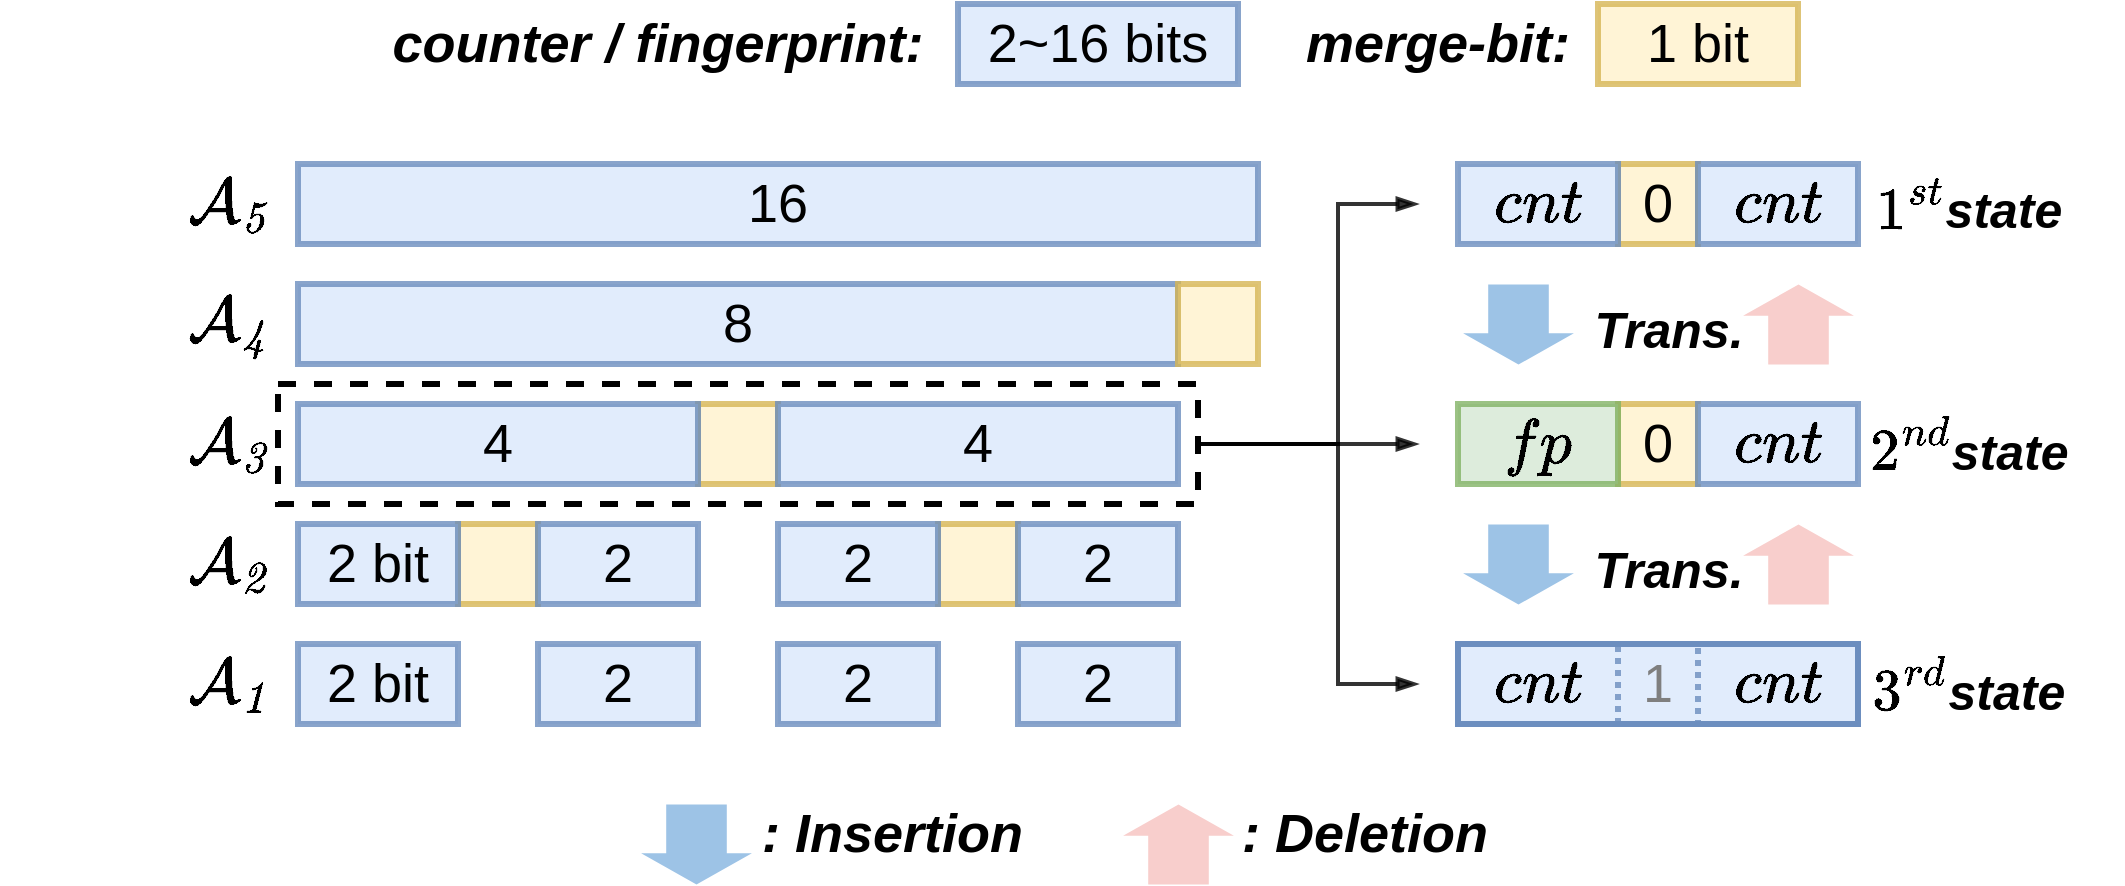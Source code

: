 <mxfile version="21.1.4" type="github" pages="3">
  <diagram name="第 1 页" id="zboWKc4ISoyXJ-1OVmhn">
    <mxGraphModel dx="1562" dy="861" grid="1" gridSize="10" guides="1" tooltips="1" connect="1" arrows="1" fold="1" page="0" pageScale="1" pageWidth="827" pageHeight="1169" math="1" shadow="0">
      <root>
        <mxCell id="0" />
        <mxCell id="1" parent="0" />
        <mxCell id="juUMNk2SkvzCKRJihSQF-41" value="&lt;font style=&quot;font-size: 27px;&quot;&gt;0&lt;br style=&quot;font-size: 27px;&quot;&gt;&lt;/font&gt;" style="rounded=0;whiteSpace=wrap;html=1;fontFamily=Helvetica;strokeWidth=3;fillColor=#fff2cc;strokeColor=#d6b656;fontSize=27;opacity=80;" parent="1" vertex="1">
          <mxGeometry x="740" y="600" width="40" height="40" as="geometry" />
        </mxCell>
        <mxCell id="juUMNk2SkvzCKRJihSQF-38" value="&lt;font style=&quot;font-size: 27px;&quot;&gt;0&lt;br style=&quot;font-size: 27px;&quot;&gt;&lt;/font&gt;" style="rounded=0;whiteSpace=wrap;html=1;fontFamily=Helvetica;strokeWidth=3;fillColor=#fff2cc;strokeColor=#d6b656;fontSize=27;opacity=80;" parent="1" vertex="1">
          <mxGeometry x="740" y="480" width="40" height="40" as="geometry" />
        </mxCell>
        <mxCell id="juUMNk2SkvzCKRJihSQF-16" value="&lt;font style=&quot;font-size: 27px;&quot;&gt;&lt;br style=&quot;font-size: 27px;&quot;&gt;&lt;/font&gt;" style="rounded=0;whiteSpace=wrap;html=1;fontFamily=Helvetica;strokeWidth=3;fillColor=#fff2cc;strokeColor=#d6b656;fontSize=27;opacity=80;" parent="1" vertex="1">
          <mxGeometry x="160" y="660" width="40" height="40" as="geometry" />
        </mxCell>
        <mxCell id="juUMNk2SkvzCKRJihSQF-17" value="&lt;font style=&quot;font-size: 27px;&quot;&gt;&lt;br style=&quot;font-size: 27px;&quot;&gt;&lt;/font&gt;" style="rounded=0;whiteSpace=wrap;html=1;fontFamily=Helvetica;strokeWidth=3;fillColor=#fff2cc;strokeColor=#d6b656;fontSize=27;opacity=80;" parent="1" vertex="1">
          <mxGeometry x="400" y="660" width="40" height="40" as="geometry" />
        </mxCell>
        <mxCell id="juUMNk2SkvzCKRJihSQF-18" value="&lt;font style=&quot;font-size: 27px;&quot;&gt;&lt;br style=&quot;font-size: 27px;&quot;&gt;&lt;/font&gt;" style="rounded=0;whiteSpace=wrap;html=1;fontFamily=Helvetica;strokeWidth=3;fillColor=#fff2cc;strokeColor=#d6b656;fontSize=27;opacity=80;" parent="1" vertex="1">
          <mxGeometry x="280" y="600" width="40" height="40" as="geometry" />
        </mxCell>
        <mxCell id="juUMNk2SkvzCKRJihSQF-21" value="" style="rounded=0;whiteSpace=wrap;html=1;fillColor=none;dashed=1;strokeWidth=3;perimeterSpacing=0;" parent="1" vertex="1">
          <mxGeometry x="70" y="590" width="460" height="60" as="geometry" />
        </mxCell>
        <mxCell id="juUMNk2SkvzCKRJihSQF-1" value="&lt;font style=&quot;font-size: 27px;&quot;&gt;&lt;font style=&quot;font-size: 27px;&quot;&gt;2 bit&lt;/font&gt;&lt;br style=&quot;font-size: 27px;&quot;&gt;&lt;/font&gt;" style="rounded=0;whiteSpace=wrap;html=1;fontFamily=Helvetica;strokeWidth=3;fillColor=#dae8fc;strokeColor=#6c8ebf;fontSize=27;opacity=80;" parent="1" vertex="1">
          <mxGeometry x="80" y="720" width="80" height="40" as="geometry" />
        </mxCell>
        <mxCell id="juUMNk2SkvzCKRJihSQF-2" value="&lt;font style=&quot;font-size: 27px;&quot;&gt;&lt;font style=&quot;font-size: 27px;&quot;&gt;2&lt;/font&gt;&lt;br style=&quot;font-size: 27px;&quot;&gt;&lt;/font&gt;" style="rounded=0;whiteSpace=wrap;html=1;fontFamily=Helvetica;strokeWidth=3;fillColor=#dae8fc;strokeColor=#6c8ebf;fontSize=27;opacity=80;" parent="1" vertex="1">
          <mxGeometry x="200" y="720" width="80" height="40" as="geometry" />
        </mxCell>
        <mxCell id="juUMNk2SkvzCKRJihSQF-3" value="&lt;font style=&quot;font-size: 27px;&quot;&gt;&lt;font style=&quot;font-size: 27px;&quot;&gt;2&lt;/font&gt;&lt;br style=&quot;font-size: 27px;&quot;&gt;&lt;/font&gt;" style="rounded=0;whiteSpace=wrap;html=1;fontFamily=Helvetica;strokeWidth=3;fillColor=#dae8fc;strokeColor=#6c8ebf;fontSize=27;opacity=80;" parent="1" vertex="1">
          <mxGeometry x="320" y="720" width="80" height="40" as="geometry" />
        </mxCell>
        <mxCell id="juUMNk2SkvzCKRJihSQF-4" value="&lt;font style=&quot;font-size: 27px;&quot;&gt;&lt;font style=&quot;font-size: 27px;&quot;&gt;2&lt;/font&gt;&lt;br style=&quot;font-size: 27px;&quot;&gt;&lt;/font&gt;" style="rounded=0;whiteSpace=wrap;html=1;fontFamily=Helvetica;strokeWidth=3;fillColor=#dae8fc;strokeColor=#6c8ebf;fontSize=27;opacity=80;" parent="1" vertex="1">
          <mxGeometry x="440" y="720" width="80" height="40" as="geometry" />
        </mxCell>
        <mxCell id="juUMNk2SkvzCKRJihSQF-5" value="&lt;font style=&quot;font-size: 27px;&quot;&gt;&lt;font style=&quot;font-size: 27px;&quot;&gt;2 bit&lt;/font&gt;&lt;br style=&quot;font-size: 27px;&quot;&gt;&lt;/font&gt;" style="rounded=0;whiteSpace=wrap;html=1;fontFamily=Helvetica;strokeWidth=3;fillColor=#dae8fc;strokeColor=#6c8ebf;fontSize=27;opacity=80;" parent="1" vertex="1">
          <mxGeometry x="80" y="660" width="80" height="40" as="geometry" />
        </mxCell>
        <mxCell id="juUMNk2SkvzCKRJihSQF-6" value="&lt;font style=&quot;font-size: 27px;&quot;&gt;&lt;font style=&quot;font-size: 27px;&quot;&gt;2&lt;/font&gt;&lt;br style=&quot;font-size: 27px;&quot;&gt;&lt;/font&gt;" style="rounded=0;whiteSpace=wrap;html=1;fontFamily=Helvetica;strokeWidth=3;fillColor=#dae8fc;strokeColor=#6c8ebf;fontSize=27;opacity=80;" parent="1" vertex="1">
          <mxGeometry x="200" y="660" width="80" height="40" as="geometry" />
        </mxCell>
        <mxCell id="juUMNk2SkvzCKRJihSQF-7" value="&lt;font style=&quot;font-size: 27px;&quot;&gt;&lt;font style=&quot;font-size: 27px;&quot;&gt;2&lt;/font&gt;&lt;br style=&quot;font-size: 27px;&quot;&gt;&lt;/font&gt;" style="rounded=0;whiteSpace=wrap;html=1;fontFamily=Helvetica;strokeWidth=3;fillColor=#dae8fc;strokeColor=#6c8ebf;fontSize=27;opacity=80;" parent="1" vertex="1">
          <mxGeometry x="320" y="660" width="80" height="40" as="geometry" />
        </mxCell>
        <mxCell id="juUMNk2SkvzCKRJihSQF-8" value="&lt;font style=&quot;font-size: 27px;&quot;&gt;&lt;font style=&quot;font-size: 27px;&quot;&gt;2&lt;/font&gt;&lt;br style=&quot;font-size: 27px;&quot;&gt;&lt;/font&gt;" style="rounded=0;whiteSpace=wrap;html=1;fontFamily=Helvetica;strokeWidth=3;fillColor=#dae8fc;strokeColor=#6c8ebf;fontSize=27;opacity=80;" parent="1" vertex="1">
          <mxGeometry x="440" y="660" width="80" height="40" as="geometry" />
        </mxCell>
        <mxCell id="juUMNk2SkvzCKRJihSQF-13" value="&lt;font style=&quot;font-size: 27px;&quot;&gt;&lt;font style=&quot;font-size: 27px;&quot;&gt;4&lt;/font&gt;&lt;br style=&quot;font-size: 27px;&quot;&gt;&lt;/font&gt;" style="rounded=0;whiteSpace=wrap;html=1;fontFamily=Helvetica;strokeWidth=3;fillColor=#dae8fc;strokeColor=#6c8ebf;fontSize=27;opacity=80;fillStyle=solid;" parent="1" vertex="1">
          <mxGeometry x="80" y="600" width="200" height="40" as="geometry" />
        </mxCell>
        <mxCell id="juUMNk2SkvzCKRJihSQF-14" value="&lt;font style=&quot;font-size: 27px;&quot;&gt;&lt;font style=&quot;font-size: 27px;&quot;&gt;4&lt;/font&gt;&lt;br style=&quot;font-size: 27px;&quot;&gt;&lt;/font&gt;" style="rounded=0;whiteSpace=wrap;html=1;fontFamily=Helvetica;strokeWidth=3;fillColor=#dae8fc;strokeColor=#6c8ebf;fontSize=27;opacity=80;fillStyle=solid;" parent="1" vertex="1">
          <mxGeometry x="320" y="600" width="200" height="40" as="geometry" />
        </mxCell>
        <mxCell id="juUMNk2SkvzCKRJihSQF-15" value="&lt;font style=&quot;font-size: 27px;&quot;&gt;&lt;font style=&quot;font-size: 27px;&quot;&gt;8&lt;/font&gt;&lt;br style=&quot;font-size: 27px;&quot;&gt;&lt;/font&gt;" style="rounded=0;whiteSpace=wrap;html=1;fontFamily=Helvetica;strokeWidth=3;fillColor=#dae8fc;strokeColor=#6c8ebf;fontSize=27;opacity=80;fillStyle=solid;" parent="1" vertex="1">
          <mxGeometry x="80" y="540" width="440" height="40" as="geometry" />
        </mxCell>
        <mxCell id="juUMNk2SkvzCKRJihSQF-19" value="&lt;font style=&quot;font-size: 27px;&quot;&gt;&lt;br style=&quot;font-size: 27px;&quot;&gt;&lt;/font&gt;" style="rounded=0;whiteSpace=wrap;html=1;fontFamily=Helvetica;strokeWidth=3;fillColor=#fff2cc;strokeColor=#d6b656;fontSize=27;opacity=80;" parent="1" vertex="1">
          <mxGeometry x="520" y="540" width="40" height="40" as="geometry" />
        </mxCell>
        <mxCell id="juUMNk2SkvzCKRJihSQF-23" value="&lt;font style=&quot;font-size: 27px;&quot;&gt;&lt;font style=&quot;font-size: 27px;&quot;&gt;16&lt;/font&gt;&lt;br style=&quot;font-size: 27px;&quot;&gt;&lt;/font&gt;" style="rounded=0;whiteSpace=wrap;html=1;fontFamily=Helvetica;strokeWidth=3;fillColor=#dae8fc;strokeColor=#6c8ebf;fontSize=27;opacity=80;fillStyle=solid;" parent="1" vertex="1">
          <mxGeometry x="80" y="480" width="480" height="40" as="geometry" />
        </mxCell>
        <mxCell id="juUMNk2SkvzCKRJihSQF-27" style="orthogonalLoop=1;jettySize=auto;html=1;startArrow=none;startFill=0;endArrow=blockThin;endFill=1;strokeWidth=2;fontStyle=1;jumpStyle=gap;jumpSize=10;rounded=0;fontFamily=Helvetica;fontSize=30;gradientDirection=south;opacity=80;exitX=1;exitY=0.5;exitDx=0;exitDy=0;" parent="1" source="juUMNk2SkvzCKRJihSQF-21" edge="1">
          <mxGeometry relative="1" as="geometry">
            <mxPoint x="570" y="620" as="sourcePoint" />
            <mxPoint x="640" y="500" as="targetPoint" />
            <Array as="points">
              <mxPoint x="600" y="620" />
              <mxPoint x="600" y="500" />
            </Array>
          </mxGeometry>
        </mxCell>
        <mxCell id="juUMNk2SkvzCKRJihSQF-28" style="orthogonalLoop=1;jettySize=auto;html=1;startArrow=none;startFill=0;endArrow=blockThin;endFill=1;strokeWidth=2;fontStyle=1;jumpStyle=gap;jumpSize=10;fontFamily=Helvetica;fontSize=30;gradientDirection=south;opacity=80;exitX=1;exitY=0.5;exitDx=0;exitDy=0;rounded=0;" parent="1" source="juUMNk2SkvzCKRJihSQF-21" edge="1">
          <mxGeometry relative="1" as="geometry">
            <mxPoint x="570" y="620" as="sourcePoint" />
            <mxPoint x="640" y="740" as="targetPoint" />
            <Array as="points">
              <mxPoint x="600" y="620" />
              <mxPoint x="600" y="740" />
            </Array>
          </mxGeometry>
        </mxCell>
        <mxCell id="juUMNk2SkvzCKRJihSQF-29" style="orthogonalLoop=1;jettySize=auto;html=1;startArrow=none;startFill=0;endArrow=blockThin;endFill=1;strokeWidth=2;fontStyle=1;jumpStyle=gap;jumpSize=10;rounded=0;fontFamily=Helvetica;fontSize=30;gradientDirection=south;opacity=80;exitX=1;exitY=0.5;exitDx=0;exitDy=0;" parent="1" source="juUMNk2SkvzCKRJihSQF-21" edge="1">
          <mxGeometry relative="1" as="geometry">
            <mxPoint x="570" y="620" as="sourcePoint" />
            <mxPoint x="640" y="620" as="targetPoint" />
            <Array as="points" />
          </mxGeometry>
        </mxCell>
        <mxCell id="juUMNk2SkvzCKRJihSQF-32" value="&lt;font style=&quot;font-size: 27px;&quot;&gt;`cnt`&lt;br style=&quot;font-size: 27px;&quot;&gt;&lt;/font&gt;" style="rounded=0;whiteSpace=wrap;html=1;fontFamily=Helvetica;strokeWidth=3;fillColor=#dae8fc;strokeColor=#6c8ebf;fontSize=27;opacity=80;" parent="1" vertex="1">
          <mxGeometry x="660" y="480" width="80" height="40" as="geometry" />
        </mxCell>
        <mxCell id="juUMNk2SkvzCKRJihSQF-33" value="&lt;font style=&quot;font-size: 27px;&quot;&gt;`cnt`&lt;br style=&quot;font-size: 27px;&quot;&gt;&lt;/font&gt;" style="rounded=0;whiteSpace=wrap;html=1;fontFamily=Helvetica;strokeWidth=3;fillColor=#dae8fc;strokeColor=#6c8ebf;fontSize=27;opacity=80;" parent="1" vertex="1">
          <mxGeometry x="780" y="480" width="80" height="40" as="geometry" />
        </mxCell>
        <mxCell id="juUMNk2SkvzCKRJihSQF-34" value="&lt;font style=&quot;font-size: 27px;&quot;&gt;&lt;font style=&quot;font-size: 27px;&quot;&gt;1 bit&lt;/font&gt;&lt;br style=&quot;font-size: 27px;&quot;&gt;&lt;/font&gt;" style="rounded=0;whiteSpace=wrap;html=1;fontFamily=Helvetica;strokeWidth=3;fillColor=#fff2cc;strokeColor=#d6b656;fontSize=27;opacity=80;" parent="1" vertex="1">
          <mxGeometry x="730" y="400" width="100" height="40" as="geometry" />
        </mxCell>
        <mxCell id="juUMNk2SkvzCKRJihSQF-35" value="&lt;font style=&quot;font-size: 27px;&quot;&gt;2~16 bits&lt;br style=&quot;font-size: 27px;&quot;&gt;&lt;/font&gt;" style="rounded=0;whiteSpace=wrap;html=1;fontFamily=Helvetica;strokeWidth=3;fillColor=#dae8fc;strokeColor=#6c8ebf;fontSize=27;opacity=80;" parent="1" vertex="1">
          <mxGeometry x="410" y="400" width="140" height="40" as="geometry" />
        </mxCell>
        <mxCell id="juUMNk2SkvzCKRJihSQF-36" value="&lt;font style=&quot;font-size: 27px;&quot;&gt;&lt;b style=&quot;font-size: 27px;&quot;&gt;&lt;i style=&quot;font-size: 27px;&quot;&gt;counter / fingerprint:&lt;/i&gt;&lt;/b&gt;&lt;/font&gt;" style="text;html=1;strokeColor=none;fillColor=none;align=center;verticalAlign=middle;whiteSpace=wrap;rounded=0;fontSize=27;fontFamily=Arial;fontColor=#000000;" parent="1" vertex="1">
          <mxGeometry x="110" y="405" width="300" height="30" as="geometry" />
        </mxCell>
        <mxCell id="juUMNk2SkvzCKRJihSQF-37" value="&lt;font style=&quot;font-size: 27px;&quot;&gt;&lt;b style=&quot;font-size: 27px;&quot;&gt;&lt;i style=&quot;font-size: 27px;&quot;&gt;merge-bit:&lt;/i&gt;&lt;/b&gt;&lt;/font&gt;" style="text;html=1;strokeColor=none;fillColor=none;align=center;verticalAlign=middle;whiteSpace=wrap;rounded=0;fontSize=27;fontFamily=Arial;fontColor=#000000;" parent="1" vertex="1">
          <mxGeometry x="580" y="405" width="140" height="30" as="geometry" />
        </mxCell>
        <mxCell id="juUMNk2SkvzCKRJihSQF-39" value="&lt;font style=&quot;font-size: 27px;&quot;&gt;`fp`&lt;br style=&quot;font-size: 27px;&quot;&gt;&lt;/font&gt;" style="rounded=0;whiteSpace=wrap;html=1;fontFamily=Helvetica;strokeWidth=3;fillColor=#d5e8d4;strokeColor=#82b366;fontSize=27;opacity=80;fillStyle=solid;" parent="1" vertex="1">
          <mxGeometry x="660" y="600" width="80" height="40" as="geometry" />
        </mxCell>
        <mxCell id="juUMNk2SkvzCKRJihSQF-40" value="&lt;font style=&quot;font-size: 27px;&quot;&gt;`cnt`&lt;br style=&quot;font-size: 27px;&quot;&gt;&lt;/font&gt;" style="rounded=0;whiteSpace=wrap;html=1;fontFamily=Helvetica;strokeWidth=3;fillColor=#dae8fc;strokeColor=#6c8ebf;fontSize=27;opacity=80;" parent="1" vertex="1">
          <mxGeometry x="780" y="600" width="80" height="40" as="geometry" />
        </mxCell>
        <mxCell id="juUMNk2SkvzCKRJihSQF-45" value="&lt;font style=&quot;font-size: 27px;&quot;&gt;`cnt`&lt;br style=&quot;font-size: 27px;&quot;&gt;&lt;/font&gt;" style="rounded=0;whiteSpace=wrap;html=1;fontFamily=Helvetica;strokeWidth=3;fillColor=#dae8fc;strokeColor=none;fontSize=27;opacity=80;" parent="1" vertex="1">
          <mxGeometry x="660" y="720" width="80" height="40" as="geometry" />
        </mxCell>
        <mxCell id="juUMNk2SkvzCKRJihSQF-46" value="&lt;font style=&quot;font-size: 27px;&quot;&gt;`cnt`&lt;br style=&quot;font-size: 27px;&quot;&gt;&lt;/font&gt;" style="rounded=0;whiteSpace=wrap;html=1;fontFamily=Helvetica;strokeWidth=3;fillColor=#dae8fc;strokeColor=none;fontSize=27;opacity=80;" parent="1" vertex="1">
          <mxGeometry x="780" y="720" width="80" height="40" as="geometry" />
        </mxCell>
        <mxCell id="juUMNk2SkvzCKRJihSQF-48" style="rounded=1;orthogonalLoop=1;jettySize=auto;html=1;fontFamily=Helvetica;endArrow=block;endFill=1;strokeWidth=0;strokeColor=none;fillColor=#9dc3e6;shape=flexArrow;startSize=4;endSize=5.211;width=30.286;endWidth=25.113;" parent="1" edge="1">
          <mxGeometry relative="1" as="geometry">
            <mxPoint x="690" y="580" as="targetPoint" />
            <mxPoint x="690" y="540" as="sourcePoint" />
          </mxGeometry>
        </mxCell>
        <mxCell id="juUMNk2SkvzCKRJihSQF-49" style="rounded=1;orthogonalLoop=1;jettySize=auto;html=1;fontFamily=Helvetica;endArrow=block;endFill=1;strokeWidth=0;strokeColor=none;fillColor=#9dc3e6;shape=flexArrow;startSize=4;endSize=5.211;width=30.286;endWidth=25.113;" parent="1" edge="1">
          <mxGeometry relative="1" as="geometry">
            <mxPoint x="690" y="700" as="targetPoint" />
            <mxPoint x="690" y="660" as="sourcePoint" />
          </mxGeometry>
        </mxCell>
        <mxCell id="juUMNk2SkvzCKRJihSQF-47" value="&lt;font style=&quot;font-size: 27px;&quot;&gt;&lt;font color=&quot;#7f7f7f&quot;&gt;1&lt;/font&gt;&lt;br style=&quot;font-size: 27px;&quot;&gt;&lt;/font&gt;" style="rounded=0;whiteSpace=wrap;html=1;fontFamily=Helvetica;strokeWidth=3;fillColor=#dae8fc;strokeColor=#6c8ebf;fontSize=27;opacity=80;dashed=1;dashPattern=1 1;" parent="1" vertex="1">
          <mxGeometry x="740" y="720" width="40" height="40" as="geometry" />
        </mxCell>
        <mxCell id="zNjIHpjPBhUJy2Bliqek-1" value="" style="rounded=0;whiteSpace=wrap;html=1;fillColor=none;strokeWidth=3;perimeterSpacing=0;strokeColor=#6c8ebf;" parent="1" vertex="1">
          <mxGeometry x="660" y="720" width="200" height="40" as="geometry" />
        </mxCell>
        <mxCell id="_Tzv9Ngn2rqtHMUaauLw-1" value="&lt;font face=&quot;Arial&quot; size=&quot;1&quot; style=&quot;&quot;&gt;&lt;b style=&quot;font-size: 25px;&quot;&gt;&lt;i&gt;Trans.&lt;/i&gt;&lt;/b&gt;&lt;/font&gt;" style="edgeLabel;html=1;align=center;verticalAlign=middle;resizable=0;points=[];fontFamily=Helvetica;labelBackgroundColor=none;" parent="1" vertex="1" connectable="0">
          <mxGeometry x="770" y="545.003" as="geometry">
            <mxPoint x="-5" y="17" as="offset" />
          </mxGeometry>
        </mxCell>
        <mxCell id="_Tzv9Ngn2rqtHMUaauLw-2" value="&lt;font face=&quot;Arial&quot; size=&quot;1&quot; style=&quot;&quot;&gt;&lt;b style=&quot;font-size: 25px;&quot;&gt;`1^{st}`&lt;i&gt;state&lt;/i&gt;&lt;/b&gt;&lt;/font&gt;" style="edgeLabel;html=1;align=center;verticalAlign=middle;resizable=0;points=[];fontFamily=Helvetica;labelBackgroundColor=none;" parent="1" vertex="1" connectable="0">
          <mxGeometry x="920" y="485.003" as="geometry">
            <mxPoint x="-5" y="17" as="offset" />
          </mxGeometry>
        </mxCell>
        <mxCell id="_TL6o_gmnCpdWQNIShzH-1" value="&lt;font style=&quot;font-size: 27px;&quot;&gt;&lt;span style=&quot;font-size: 27px;&quot;&gt;&lt;span style=&quot;font-size: 27px;&quot;&gt;$$\mathcal{A_1}$$&lt;/span&gt;&lt;/span&gt;&lt;/font&gt;" style="text;html=1;strokeColor=none;fillColor=none;align=center;verticalAlign=middle;whiteSpace=wrap;rounded=0;fontSize=27;fontFamily=Arial;fontColor=#000000;" vertex="1" parent="1">
          <mxGeometry x="30" y="725" width="30" height="30" as="geometry" />
        </mxCell>
        <mxCell id="_TL6o_gmnCpdWQNIShzH-2" value="&lt;font style=&quot;font-size: 27px;&quot;&gt;&lt;span style=&quot;font-size: 27px;&quot;&gt;&lt;span style=&quot;font-size: 27px;&quot;&gt;$$\mathcal{A_2}$$&lt;/span&gt;&lt;/span&gt;&lt;/font&gt;" style="text;html=1;strokeColor=none;fillColor=none;align=center;verticalAlign=middle;whiteSpace=wrap;rounded=0;fontSize=27;fontFamily=Arial;fontColor=#000000;" vertex="1" parent="1">
          <mxGeometry x="30" y="665" width="30" height="30" as="geometry" />
        </mxCell>
        <mxCell id="_TL6o_gmnCpdWQNIShzH-3" value="&lt;font style=&quot;font-size: 27px;&quot;&gt;&lt;span style=&quot;font-size: 27px;&quot;&gt;&lt;span style=&quot;font-size: 27px;&quot;&gt;$$\mathcal{A_3}$$&lt;/span&gt;&lt;/span&gt;&lt;/font&gt;" style="text;html=1;strokeColor=none;fillColor=none;align=center;verticalAlign=middle;whiteSpace=wrap;rounded=0;fontSize=27;fontFamily=Arial;fontColor=#000000;" vertex="1" parent="1">
          <mxGeometry x="30" y="605" width="30" height="30" as="geometry" />
        </mxCell>
        <mxCell id="_TL6o_gmnCpdWQNIShzH-4" value="&lt;font style=&quot;font-size: 27px;&quot;&gt;&lt;span style=&quot;font-size: 27px;&quot;&gt;&lt;span style=&quot;font-size: 27px;&quot;&gt;$$\mathcal{A_4}$$&lt;/span&gt;&lt;/span&gt;&lt;/font&gt;" style="text;html=1;strokeColor=none;fillColor=none;align=center;verticalAlign=middle;whiteSpace=wrap;rounded=0;fontSize=27;fontFamily=Arial;fontColor=#000000;" vertex="1" parent="1">
          <mxGeometry x="30" y="545" width="30" height="30" as="geometry" />
        </mxCell>
        <mxCell id="_TL6o_gmnCpdWQNIShzH-5" value="&lt;font style=&quot;font-size: 27px;&quot;&gt;&lt;span style=&quot;font-size: 27px;&quot;&gt;&lt;span style=&quot;font-size: 27px;&quot;&gt;$$\mathcal{A_5}$$&lt;/span&gt;&lt;/span&gt;&lt;/font&gt;" style="text;html=1;strokeColor=none;fillColor=none;align=center;verticalAlign=middle;whiteSpace=wrap;rounded=0;fontSize=27;fontFamily=Arial;fontColor=#000000;" vertex="1" parent="1">
          <mxGeometry x="30" y="485" width="30" height="30" as="geometry" />
        </mxCell>
        <mxCell id="_TL6o_gmnCpdWQNIShzH-6" style="rounded=1;orthogonalLoop=1;jettySize=auto;html=1;fontFamily=Helvetica;endArrow=block;endFill=1;strokeWidth=0;strokeColor=none;fillColor=#f8cecc;shape=flexArrow;startSize=4;endSize=5.211;width=30.286;endWidth=25.113;" edge="1" parent="1">
          <mxGeometry relative="1" as="geometry">
            <mxPoint x="830" y="540" as="targetPoint" />
            <mxPoint x="830" y="580" as="sourcePoint" />
          </mxGeometry>
        </mxCell>
        <mxCell id="_TL6o_gmnCpdWQNIShzH-7" style="rounded=1;orthogonalLoop=1;jettySize=auto;html=1;fontFamily=Helvetica;endArrow=block;endFill=1;strokeWidth=0;strokeColor=none;fillColor=#f8cecc;shape=flexArrow;startSize=4;endSize=5.211;width=30.286;endWidth=25.113;" edge="1" parent="1">
          <mxGeometry relative="1" as="geometry">
            <mxPoint x="830" y="660" as="targetPoint" />
            <mxPoint x="830" y="700" as="sourcePoint" />
          </mxGeometry>
        </mxCell>
        <mxCell id="_TL6o_gmnCpdWQNIShzH-8" value="&lt;font face=&quot;Arial&quot; size=&quot;1&quot; style=&quot;&quot;&gt;&lt;b style=&quot;font-size: 25px;&quot;&gt;&lt;i&gt;Trans.&lt;/i&gt;&lt;/b&gt;&lt;/font&gt;" style="edgeLabel;html=1;align=center;verticalAlign=middle;resizable=0;points=[];fontFamily=Helvetica;labelBackgroundColor=none;" vertex="1" connectable="0" parent="1">
          <mxGeometry x="770" y="665.003" as="geometry">
            <mxPoint x="-5" y="17" as="offset" />
          </mxGeometry>
        </mxCell>
        <mxCell id="_TL6o_gmnCpdWQNIShzH-9" value="&lt;font face=&quot;Arial&quot; size=&quot;1&quot; style=&quot;&quot;&gt;&lt;b style=&quot;font-size: 25px;&quot;&gt;`2^{nd}`&lt;i&gt;state&lt;/i&gt;&lt;/b&gt;&lt;/font&gt;" style="edgeLabel;html=1;align=center;verticalAlign=middle;resizable=0;points=[];fontFamily=Helvetica;labelBackgroundColor=none;" vertex="1" connectable="0" parent="1">
          <mxGeometry x="920" y="605.003" as="geometry">
            <mxPoint x="-5" y="17" as="offset" />
          </mxGeometry>
        </mxCell>
        <mxCell id="_TL6o_gmnCpdWQNIShzH-10" value="&lt;font face=&quot;Arial&quot; size=&quot;1&quot; style=&quot;&quot;&gt;&lt;b style=&quot;font-size: 25px;&quot;&gt;`3^{rd}`&lt;i&gt;state&lt;/i&gt;&lt;/b&gt;&lt;/font&gt;" style="edgeLabel;html=1;align=center;verticalAlign=middle;resizable=0;points=[];fontFamily=Helvetica;labelBackgroundColor=none;" vertex="1" connectable="0" parent="1">
          <mxGeometry x="920" y="725.003" as="geometry">
            <mxPoint x="-5" y="17" as="offset" />
          </mxGeometry>
        </mxCell>
        <mxCell id="_TL6o_gmnCpdWQNIShzH-11" style="rounded=1;orthogonalLoop=1;jettySize=auto;html=1;fontFamily=Helvetica;endArrow=block;endFill=1;strokeWidth=0;strokeColor=none;fillColor=#9dc3e6;shape=flexArrow;startSize=4;endSize=5.211;width=30.286;endWidth=25.113;" edge="1" parent="1">
          <mxGeometry relative="1" as="geometry">
            <mxPoint x="279" y="840" as="targetPoint" />
            <mxPoint x="279" y="800" as="sourcePoint" />
          </mxGeometry>
        </mxCell>
        <mxCell id="_TL6o_gmnCpdWQNIShzH-12" value="&lt;font style=&quot;font-size: 27px;&quot;&gt;&lt;b style=&quot;font-size: 27px;&quot;&gt;&lt;i style=&quot;font-size: 27px;&quot;&gt;: Insertion&lt;/i&gt;&lt;/b&gt;&lt;/font&gt;" style="text;html=1;strokeColor=none;fillColor=none;align=left;verticalAlign=middle;whiteSpace=wrap;rounded=0;fontSize=27;fontFamily=Arial;fontColor=#000000;" vertex="1" parent="1">
          <mxGeometry x="310" y="800" width="140" height="30" as="geometry" />
        </mxCell>
        <mxCell id="_TL6o_gmnCpdWQNIShzH-13" style="rounded=1;orthogonalLoop=1;jettySize=auto;html=1;fontFamily=Helvetica;endArrow=block;endFill=1;strokeWidth=0;strokeColor=none;fillColor=#f8cecc;shape=flexArrow;startSize=4;endSize=5.211;width=30.286;endWidth=25.113;" edge="1" parent="1">
          <mxGeometry relative="1" as="geometry">
            <mxPoint x="520" y="800" as="targetPoint" />
            <mxPoint x="520" y="840" as="sourcePoint" />
          </mxGeometry>
        </mxCell>
        <mxCell id="_TL6o_gmnCpdWQNIShzH-14" value="&lt;font style=&quot;font-size: 27px;&quot;&gt;&lt;b style=&quot;font-size: 27px;&quot;&gt;&lt;i style=&quot;font-size: 27px;&quot;&gt;: Deletion&lt;/i&gt;&lt;/b&gt;&lt;/font&gt;" style="text;html=1;strokeColor=none;fillColor=none;align=left;verticalAlign=middle;whiteSpace=wrap;rounded=0;fontSize=27;fontFamily=Arial;fontColor=#000000;" vertex="1" parent="1">
          <mxGeometry x="550" y="800" width="130" height="30" as="geometry" />
        </mxCell>
      </root>
    </mxGraphModel>
  </diagram>
  <diagram name="第 1 页 的副本" id="sfrXtBCuvKTzMtwCTM0n">
    <mxGraphModel dx="1562" dy="861" grid="1" gridSize="10" guides="1" tooltips="1" connect="1" arrows="1" fold="1" page="0" pageScale="1" pageWidth="827" pageHeight="1169" math="1" shadow="0">
      <root>
        <mxCell id="g4b0NKCBywyOQKQr3y2o-0" />
        <mxCell id="g4b0NKCBywyOQKQr3y2o-1" parent="g4b0NKCBywyOQKQr3y2o-0" />
        <mxCell id="pd6741ttj_Lc5nO-gD4T-11" value="&lt;font style=&quot;font-size: 27px;&quot;&gt;&lt;br style=&quot;font-size: 27px;&quot;&gt;&lt;/font&gt;" style="rounded=0;whiteSpace=wrap;html=1;fontFamily=Helvetica;strokeWidth=3;fillColor=#f8cecc;strokeColor=#b85450;fontSize=27;opacity=80;dashed=1;dashPattern=1 1;" parent="g4b0NKCBywyOQKQr3y2o-1" vertex="1">
          <mxGeometry x="680" y="400" width="40" height="20" as="geometry" />
        </mxCell>
        <mxCell id="pd6741ttj_Lc5nO-gD4T-10" value="" style="endArrow=none;dashed=1;html=1;strokeWidth=3;rounded=0;" parent="g4b0NKCBywyOQKQr3y2o-1" edge="1">
          <mxGeometry width="50" height="50" relative="1" as="geometry">
            <mxPoint x="520" y="400" as="sourcePoint" />
            <mxPoint x="840" y="400" as="targetPoint" />
          </mxGeometry>
        </mxCell>
        <mxCell id="bDV-rZvK22d8Qo3XlcAP-1" value="&lt;font style=&quot;font-size: 27px;&quot;&gt;0&amp;nbsp; 101&lt;br style=&quot;font-size: 27px;&quot;&gt;&lt;/font&gt;" style="rounded=0;whiteSpace=wrap;html=1;fontFamily=Helvetica;strokeWidth=3;fillColor=#d5e8d4;strokeColor=#82b366;fontSize=27;opacity=80;fillStyle=solid;" parent="g4b0NKCBywyOQKQr3y2o-1" vertex="1">
          <mxGeometry x="120" y="440" width="120" height="40" as="geometry" />
        </mxCell>
        <mxCell id="bDV-rZvK22d8Qo3XlcAP-2" value="&lt;font style=&quot;font-size: 27px;&quot;&gt;1000&lt;br style=&quot;font-size: 27px;&quot;&gt;&lt;/font&gt;" style="rounded=0;whiteSpace=wrap;html=1;fontFamily=Helvetica;strokeWidth=3;fillColor=#dae8fc;strokeColor=#6c8ebf;fontSize=27;opacity=80;" parent="g4b0NKCBywyOQKQr3y2o-1" vertex="1">
          <mxGeometry x="280" y="440" width="120" height="40" as="geometry" />
        </mxCell>
        <mxCell id="pd6741ttj_Lc5nO-gD4T-0" value="&lt;font face=&quot;Arial&quot; size=&quot;1&quot; style=&quot;&quot;&gt;&lt;b style=&quot;font-size: 25px;&quot;&gt;&lt;i&gt;4-bit counter&lt;/i&gt;&lt;/b&gt;&lt;/font&gt;" style="edgeLabel;html=1;align=center;verticalAlign=middle;resizable=0;points=[];fontFamily=Helvetica;labelBackgroundColor=none;" parent="g4b0NKCBywyOQKQr3y2o-1" vertex="1" connectable="0">
          <mxGeometry x="260" y="370.003" as="geometry">
            <mxPoint x="-5" y="17" as="offset" />
          </mxGeometry>
        </mxCell>
        <mxCell id="pd6741ttj_Lc5nO-gD4T-1" style="rounded=1;orthogonalLoop=1;jettySize=auto;html=1;fontFamily=Helvetica;endArrow=block;endFill=1;strokeWidth=1.5;opacity=80;strokeColor=#666666;fillColor=#f5f5f5;endSize=4;entryX=0.25;entryY=1;entryDx=0;entryDy=0;" parent="g4b0NKCBywyOQKQr3y2o-1" target="bDV-rZvK22d8Qo3XlcAP-1" edge="1">
          <mxGeometry relative="1" as="geometry">
            <mxPoint x="150" y="490" as="targetPoint" />
            <mxPoint x="150" y="540" as="sourcePoint" />
          </mxGeometry>
        </mxCell>
        <mxCell id="pd6741ttj_Lc5nO-gD4T-2" style="rounded=1;orthogonalLoop=1;jettySize=auto;html=1;fontFamily=Helvetica;endArrow=block;endFill=1;strokeWidth=1.5;opacity=80;strokeColor=#666666;fillColor=#f5f5f5;endSize=4;entryX=0.667;entryY=1;entryDx=0;entryDy=0;entryPerimeter=0;" parent="g4b0NKCBywyOQKQr3y2o-1" target="bDV-rZvK22d8Qo3XlcAP-1" edge="1">
          <mxGeometry relative="1" as="geometry">
            <mxPoint x="200" y="510" as="targetPoint" />
            <mxPoint x="200" y="540" as="sourcePoint" />
          </mxGeometry>
        </mxCell>
        <mxCell id="pd6741ttj_Lc5nO-gD4T-3" value="&lt;font face=&quot;Arial&quot; size=&quot;1&quot; style=&quot;&quot;&gt;&lt;span style=&quot;font-size: 25px;&quot;&gt;&lt;i&gt;flag&lt;/i&gt;&lt;/span&gt;&lt;/font&gt;" style="edgeLabel;html=1;align=center;verticalAlign=middle;resizable=0;points=[];fontFamily=Helvetica;labelBackgroundColor=none;" parent="g4b0NKCBywyOQKQr3y2o-1" vertex="1" connectable="0">
          <mxGeometry x="150" y="540.003" as="geometry">
            <mxPoint x="-5" y="17" as="offset" />
          </mxGeometry>
        </mxCell>
        <mxCell id="pd6741ttj_Lc5nO-gD4T-5" value="&lt;font face=&quot;Arial&quot;&gt;&lt;span style=&quot;font-size: 25px;&quot;&gt;fp&lt;/span&gt;&lt;/font&gt;" style="edgeLabel;html=1;align=center;verticalAlign=middle;resizable=0;points=[];fontFamily=Helvetica;labelBackgroundColor=none;" parent="g4b0NKCBywyOQKQr3y2o-1" vertex="1" connectable="0">
          <mxGeometry x="210" y="540.003" as="geometry">
            <mxPoint x="-5" y="17" as="offset" />
          </mxGeometry>
        </mxCell>
        <mxCell id="pd6741ttj_Lc5nO-gD4T-6" value="&lt;font face=&quot;Arial&quot; size=&quot;1&quot; style=&quot;&quot;&gt;&lt;span style=&quot;font-size: 25px;&quot;&gt;counter&lt;/span&gt;&lt;/font&gt;" style="edgeLabel;html=1;align=center;verticalAlign=middle;resizable=0;points=[];fontFamily=Helvetica;labelBackgroundColor=none;" parent="g4b0NKCBywyOQKQr3y2o-1" vertex="1" connectable="0">
          <mxGeometry x="340" y="540.003" as="geometry">
            <mxPoint x="-5" y="17" as="offset" />
          </mxGeometry>
        </mxCell>
        <mxCell id="pd6741ttj_Lc5nO-gD4T-7" style="rounded=1;orthogonalLoop=1;jettySize=auto;html=1;fontFamily=Helvetica;endArrow=block;endFill=1;strokeWidth=1.5;opacity=80;strokeColor=#666666;fillColor=#f5f5f5;endSize=4;entryX=0.5;entryY=1;entryDx=0;entryDy=0;" parent="g4b0NKCBywyOQKQr3y2o-1" target="bDV-rZvK22d8Qo3XlcAP-2" edge="1">
          <mxGeometry relative="1" as="geometry">
            <mxPoint x="340" y="490" as="targetPoint" />
            <mxPoint x="340" y="540" as="sourcePoint" />
          </mxGeometry>
        </mxCell>
        <mxCell id="pd6741ttj_Lc5nO-gD4T-8" value="&lt;font style=&quot;font-size: 25px;&quot;&gt;7&lt;br&gt;↓&lt;br&gt;8&lt;br style=&quot;font-size: 27px;&quot;&gt;&lt;/font&gt;" style="rounded=0;whiteSpace=wrap;html=1;fontFamily=Helvetica;strokeWidth=3;fillColor=#dae8fc;strokeColor=#6c8ebf;fontSize=27;opacity=80;" parent="g4b0NKCBywyOQKQr3y2o-1" vertex="1">
          <mxGeometry x="680" y="420" width="40" height="140" as="geometry" />
        </mxCell>
        <mxCell id="pd6741ttj_Lc5nO-gD4T-9" value="&lt;font style=&quot;font-size: 27px;&quot;&gt;&lt;br style=&quot;font-size: 27px;&quot;&gt;&lt;/font&gt;" style="rounded=0;whiteSpace=wrap;html=1;fontFamily=Helvetica;strokeWidth=3;fillColor=#dae8fc;strokeColor=#6c8ebf;fontSize=27;opacity=80;fillStyle=solid;" parent="g4b0NKCBywyOQKQr3y2o-1" vertex="1">
          <mxGeometry x="600" y="440" width="40" height="120" as="geometry" />
        </mxCell>
        <mxCell id="Z_BV1i8JXhrbUVbkHKX2-2" style="edgeStyle=orthogonalEdgeStyle;rounded=0;orthogonalLoop=1;jettySize=auto;html=1;exitX=0.5;exitY=1;exitDx=0;exitDy=0;entryX=0.5;entryY=1;entryDx=0;entryDy=0;curved=1;endSize=3;strokeWidth=2;fillColor=#f5f5f5;strokeColor=#666666;opacity=80;endArrow=block;endFill=1;" parent="g4b0NKCBywyOQKQr3y2o-1" source="pd6741ttj_Lc5nO-gD4T-12" target="ODpUKj97FfN9tkYl5jVY-1" edge="1">
          <mxGeometry relative="1" as="geometry">
            <Array as="points">
              <mxPoint x="820" y="590" />
              <mxPoint x="540" y="590" />
            </Array>
          </mxGeometry>
        </mxCell>
        <mxCell id="pd6741ttj_Lc5nO-gD4T-12" value="&lt;span style=&quot;font-size: 25px;&quot;&gt;e&lt;sub&gt;x&lt;/sub&gt;&lt;/span&gt;" style="ellipse;whiteSpace=wrap;html=1;aspect=fixed;shadow=0;fontFamily=Helvetica;perimeterSpacing=1;strokeWidth=3;fontStyle=0;fillColor=none;" parent="g4b0NKCBywyOQKQr3y2o-1" vertex="1">
          <mxGeometry x="800" y="520" width="40" height="40" as="geometry" />
        </mxCell>
        <mxCell id="pd6741ttj_Lc5nO-gD4T-13" style="rounded=1;orthogonalLoop=1;jettySize=auto;html=1;fontFamily=Helvetica;endArrow=block;endFill=1;strokeWidth=2;opacity=80;strokeColor=#666666;fillColor=#f5f5f5;endSize=3;exitX=0;exitY=0.5;exitDx=0;exitDy=0;edgeStyle=orthogonalEdgeStyle;curved=1;" parent="g4b0NKCBywyOQKQr3y2o-1" source="pd6741ttj_Lc5nO-gD4T-12" target="pd6741ttj_Lc5nO-gD4T-8" edge="1">
          <mxGeometry relative="1" as="geometry">
            <mxPoint x="730" y="530" as="targetPoint" />
            <mxPoint x="571.5" y="491.0" as="sourcePoint" />
          </mxGeometry>
        </mxCell>
        <mxCell id="ODpUKj97FfN9tkYl5jVY-0" style="rounded=1;orthogonalLoop=1;jettySize=auto;html=1;fontFamily=Helvetica;endArrow=block;endFill=1;strokeWidth=0;strokeColor=none;fillColor=#9dc3e6;shape=flexArrow;startSize=4;endSize=3.453;width=15.667;endWidth=14.259;" parent="g4b0NKCBywyOQKQr3y2o-1" edge="1">
          <mxGeometry relative="1" as="geometry">
            <mxPoint x="570" y="499.83" as="targetPoint" />
            <mxPoint x="590" y="500.12" as="sourcePoint" />
          </mxGeometry>
        </mxCell>
        <mxCell id="ODpUKj97FfN9tkYl5jVY-1" value="&lt;font style=&quot;font-size: 24px;&quot;&gt;fp&lt;br&gt;&amp;lt;8&lt;br style=&quot;font-size: 27px;&quot;&gt;&lt;/font&gt;" style="rounded=0;whiteSpace=wrap;html=1;fontFamily=Helvetica;strokeWidth=3;fillColor=#d5e8d4;strokeColor=#82b366;fontSize=27;opacity=80;fillStyle=solid;" parent="g4b0NKCBywyOQKQr3y2o-1" vertex="1">
          <mxGeometry x="520" y="460" width="40" height="100" as="geometry" />
        </mxCell>
        <mxCell id="ODpUKj97FfN9tkYl5jVY-2" value="&lt;font face=&quot;Arial&quot; size=&quot;1&quot; style=&quot;&quot;&gt;&lt;span style=&quot;font-size: 25px;&quot;&gt;`ma\x\timesp`&lt;/span&gt;&lt;/font&gt;" style="edgeLabel;html=1;align=center;verticalAlign=middle;resizable=0;points=[];fontFamily=Helvetica;labelBackgroundColor=none;" parent="g4b0NKCBywyOQKQr3y2o-1" vertex="1" connectable="0">
          <mxGeometry x="770" y="360.003" as="geometry">
            <mxPoint x="-5" y="17" as="offset" />
          </mxGeometry>
        </mxCell>
        <mxCell id="Z_BV1i8JXhrbUVbkHKX2-3" value="&lt;font style=&quot;&quot;&gt;&lt;font style=&quot;font-size: 20px;&quot;&gt;&lt;i&gt;fingerprint(e&lt;sub&gt;x&lt;/sub&gt;)&lt;/i&gt; % 8&lt;/font&gt;&lt;br style=&quot;font-size: 33px&quot;&gt;&lt;/font&gt;" style="text;html=1;align=center;verticalAlign=middle;resizable=0;points=[];autosize=1;fontStyle=0;fontFamily=Helvetica;fontSize=33;strokeWidth=3;" parent="g4b0NKCBywyOQKQr3y2o-1" vertex="1">
          <mxGeometry x="580" y="580" width="190" height="50" as="geometry" />
        </mxCell>
      </root>
    </mxGraphModel>
  </diagram>
  <diagram name="第 1 页 的副本 的副本" id="-6q0WMlofqFqtDigHRzn">
    <mxGraphModel dx="1562" dy="861" grid="1" gridSize="10" guides="1" tooltips="1" connect="1" arrows="1" fold="1" page="0" pageScale="1" pageWidth="827" pageHeight="1169" math="1" shadow="0">
      <root>
        <mxCell id="-V2EG_bWWkhiDzshSLsn-0" />
        <mxCell id="-V2EG_bWWkhiDzshSLsn-1" parent="-V2EG_bWWkhiDzshSLsn-0" />
        <mxCell id="B7Avx4UoTbpuoKpaDpXB-0" value="&lt;font style=&quot;font-size: 27px;&quot;&gt;0&lt;br style=&quot;font-size: 27px;&quot;&gt;&lt;/font&gt;" style="rounded=0;whiteSpace=wrap;html=1;fontFamily=Helvetica;strokeWidth=3;fillColor=#fff2cc;strokeColor=#d6b656;fontSize=27;opacity=80;" parent="-V2EG_bWWkhiDzshSLsn-1" vertex="1">
          <mxGeometry x="480" y="520" width="40" height="40" as="geometry" />
        </mxCell>
        <mxCell id="-V2EG_bWWkhiDzshSLsn-110" value="&lt;font style=&quot;font-size: 27px;&quot;&gt;9&lt;br style=&quot;font-size: 27px;&quot;&gt;&lt;/font&gt;" style="rounded=0;whiteSpace=wrap;html=1;fontFamily=Helvetica;strokeWidth=3;fillColor=#dae8fc;strokeColor=#6c8ebf;fontSize=27;opacity=80;" parent="-V2EG_bWWkhiDzshSLsn-1" vertex="1">
          <mxGeometry x="520" y="390" width="40" height="170" as="geometry" />
        </mxCell>
        <mxCell id="-V2EG_bWWkhiDzshSLsn-111" value="&lt;font style=&quot;font-size: 27px;&quot;&gt;4&lt;br style=&quot;font-size: 27px;&quot;&gt;&lt;/font&gt;" style="rounded=0;whiteSpace=wrap;html=1;fontFamily=Helvetica;strokeWidth=3;fillColor=#d5e8d4;strokeColor=#82b366;fontSize=27;opacity=80;fillStyle=solid;" parent="-V2EG_bWWkhiDzshSLsn-1" vertex="1">
          <mxGeometry x="440" y="460" width="40" height="100" as="geometry" />
        </mxCell>
        <mxCell id="-V2EG_bWWkhiDzshSLsn-116" value="&lt;font face=&quot;Arial&quot; size=&quot;1&quot; style=&quot;&quot;&gt;&lt;span style=&quot;font-size: 25px;&quot;&gt;8&lt;/span&gt;&lt;/font&gt;" style="edgeLabel;html=1;align=center;verticalAlign=middle;resizable=0;points=[];fontFamily=Helvetica;labelBackgroundColor=none;" parent="-V2EG_bWWkhiDzshSLsn-1" vertex="1" connectable="0">
          <mxGeometry x="620" y="390.003" as="geometry">
            <mxPoint x="-5" y="17" as="offset" />
          </mxGeometry>
        </mxCell>
        <mxCell id="-V2EG_bWWkhiDzshSLsn-3" value="" style="endArrow=none;dashed=1;html=1;strokeWidth=3;rounded=0;" parent="-V2EG_bWWkhiDzshSLsn-1" edge="1">
          <mxGeometry width="50" height="50" relative="1" as="geometry">
            <mxPoint x="400" y="400" as="sourcePoint" />
            <mxPoint x="600" y="400" as="targetPoint" />
          </mxGeometry>
        </mxCell>
        <mxCell id="QDrh0il4h8P4XVrLntv4-0" value="&lt;font face=&quot;Arial&quot; style=&quot;font-size: 23px;&quot;&gt;return 9&lt;/font&gt;" style="edgeLabel;html=1;align=center;verticalAlign=middle;resizable=0;points=[];fontFamily=Helvetica;labelBackgroundColor=none;" parent="-V2EG_bWWkhiDzshSLsn-1" vertex="1" connectable="0">
          <mxGeometry x="540" y="350.003" as="geometry">
            <mxPoint x="-5" y="17" as="offset" />
          </mxGeometry>
        </mxCell>
        <mxCell id="QDrh0il4h8P4XVrLntv4-1" value="&lt;font face=&quot;Arial&quot; style=&quot;font-size: 23px;&quot;&gt;ignore&lt;/font&gt;" style="edgeLabel;html=1;align=center;verticalAlign=middle;resizable=0;points=[];fontFamily=Helvetica;labelBackgroundColor=none;" parent="-V2EG_bWWkhiDzshSLsn-1" vertex="1" connectable="0">
          <mxGeometry x="460" y="420.003" as="geometry">
            <mxPoint x="-5" y="17" as="offset" />
          </mxGeometry>
        </mxCell>
        <mxCell id="umMvrhN0qeBGXWS5Zy6R-0" value="&lt;font style=&quot;font-size: 27px;&quot;&gt;0&lt;br style=&quot;font-size: 27px;&quot;&gt;&lt;/font&gt;" style="rounded=0;whiteSpace=wrap;html=1;fontFamily=Helvetica;strokeWidth=3;fillColor=#fff2cc;strokeColor=#d6b656;fontSize=27;opacity=80;" parent="-V2EG_bWWkhiDzshSLsn-1" vertex="1">
          <mxGeometry x="760" y="520" width="40" height="40" as="geometry" />
        </mxCell>
        <mxCell id="umMvrhN0qeBGXWS5Zy6R-1" value="&lt;font style=&quot;font-size: 27px;&quot;&gt;6&lt;br style=&quot;font-size: 27px;&quot;&gt;&lt;/font&gt;" style="rounded=0;whiteSpace=wrap;html=1;fontFamily=Helvetica;strokeWidth=3;fillColor=#dae8fc;strokeColor=#6c8ebf;fontSize=27;opacity=80;" parent="-V2EG_bWWkhiDzshSLsn-1" vertex="1">
          <mxGeometry x="800" y="440" width="40" height="120" as="geometry" />
        </mxCell>
        <mxCell id="umMvrhN0qeBGXWS5Zy6R-2" value="&lt;font style=&quot;font-size: 27px;&quot;&gt;4&lt;br style=&quot;font-size: 27px;&quot;&gt;&lt;/font&gt;" style="rounded=0;whiteSpace=wrap;html=1;fontFamily=Helvetica;strokeWidth=3;fillColor=#dae8fc;strokeColor=#6c8ebf;fontSize=27;opacity=80;fillStyle=solid;" parent="-V2EG_bWWkhiDzshSLsn-1" vertex="1">
          <mxGeometry x="720" y="460" width="40" height="100" as="geometry" />
        </mxCell>
        <mxCell id="umMvrhN0qeBGXWS5Zy6R-4" value="" style="endArrow=none;dashed=1;html=1;strokeWidth=3;rounded=0;" parent="-V2EG_bWWkhiDzshSLsn-1" edge="1">
          <mxGeometry width="50" height="50" relative="1" as="geometry">
            <mxPoint x="680" y="400" as="sourcePoint" />
            <mxPoint x="880" y="400" as="targetPoint" />
          </mxGeometry>
        </mxCell>
        <mxCell id="umMvrhN0qeBGXWS5Zy6R-5" value="&lt;font face=&quot;Arial&quot; style=&quot;font-size: 23px;&quot;&gt;return 6&lt;/font&gt;" style="edgeLabel;html=1;align=center;verticalAlign=middle;resizable=0;points=[];fontFamily=Helvetica;labelBackgroundColor=none;" parent="-V2EG_bWWkhiDzshSLsn-1" vertex="1" connectable="0">
          <mxGeometry x="830" y="406.003" as="geometry">
            <mxPoint x="-5" y="17" as="offset" />
          </mxGeometry>
        </mxCell>
        <mxCell id="umMvrhN0qeBGXWS5Zy6R-7" value="&lt;font face=&quot;Arial&quot; style=&quot;font-size: 23px;&quot;&gt;return 4&lt;/font&gt;" style="edgeLabel;html=1;align=center;verticalAlign=middle;resizable=0;points=[];fontFamily=Helvetica;labelBackgroundColor=none;" parent="-V2EG_bWWkhiDzshSLsn-1" vertex="1" connectable="0">
          <mxGeometry x="740" y="426.003" as="geometry">
            <mxPoint x="-5" y="17" as="offset" />
          </mxGeometry>
        </mxCell>
        <mxCell id="umMvrhN0qeBGXWS5Zy6R-8" value="&lt;font style=&quot;font-size: 27px;&quot;&gt;0&lt;br style=&quot;font-size: 27px;&quot;&gt;&lt;/font&gt;" style="rounded=0;whiteSpace=wrap;html=1;fontFamily=Helvetica;strokeWidth=3;fillColor=#fff2cc;strokeColor=#d6b656;fontSize=27;opacity=80;" parent="-V2EG_bWWkhiDzshSLsn-1" vertex="1">
          <mxGeometry x="1040" y="520" width="40" height="40" as="geometry" />
        </mxCell>
        <mxCell id="umMvrhN0qeBGXWS5Zy6R-9" value="&lt;font style=&quot;font-size: 27px;&quot;&gt;10&lt;br style=&quot;font-size: 27px;&quot;&gt;&lt;/font&gt;" style="rounded=0;whiteSpace=wrap;html=1;fontFamily=Helvetica;strokeWidth=3;fillColor=#dae8fc;strokeColor=#6c8ebf;fontSize=27;opacity=80;" parent="-V2EG_bWWkhiDzshSLsn-1" vertex="1">
          <mxGeometry x="1080" y="380" width="40" height="180" as="geometry" />
        </mxCell>
        <mxCell id="umMvrhN0qeBGXWS5Zy6R-10" value="&lt;font style=&quot;font-size: 27px;&quot;&gt;9&lt;br style=&quot;font-size: 27px;&quot;&gt;&lt;/font&gt;" style="rounded=0;whiteSpace=wrap;html=1;fontFamily=Helvetica;strokeWidth=3;fillColor=#dae8fc;strokeColor=#6c8ebf;fontSize=27;opacity=80;fillStyle=solid;" parent="-V2EG_bWWkhiDzshSLsn-1" vertex="1">
          <mxGeometry x="1000" y="390" width="40" height="170" as="geometry" />
        </mxCell>
        <mxCell id="umMvrhN0qeBGXWS5Zy6R-11" value="" style="endArrow=none;dashed=1;html=1;strokeWidth=3;rounded=0;" parent="-V2EG_bWWkhiDzshSLsn-1" edge="1">
          <mxGeometry width="50" height="50" relative="1" as="geometry">
            <mxPoint x="960" y="400" as="sourcePoint" />
            <mxPoint x="1160" y="400" as="targetPoint" />
          </mxGeometry>
        </mxCell>
        <mxCell id="pvGZ5WkrbTfhbohqjY7d-0" value="&lt;font face=&quot;Arial&quot; style=&quot;font-size: 25px;&quot;&gt;&lt;b style=&quot;&quot;&gt;① &lt;i&gt;fp+cnt&lt;/i&gt;&lt;/b&gt;&lt;/font&gt;" style="edgeLabel;html=1;align=center;verticalAlign=middle;resizable=0;points=[];fontFamily=Helvetica;labelBackgroundColor=none;" parent="-V2EG_bWWkhiDzshSLsn-1" vertex="1" connectable="0">
          <mxGeometry x="500" y="590.003" as="geometry">
            <mxPoint x="-5" y="17" as="offset" />
          </mxGeometry>
        </mxCell>
        <mxCell id="pvGZ5WkrbTfhbohqjY7d-1" value="&lt;font face=&quot;Arial&quot; style=&quot;font-size: 25px;&quot;&gt;&lt;b style=&quot;&quot;&gt;②&lt;i&gt; cnt+cnt&lt;/i&gt;&lt;/b&gt;&lt;/font&gt;" style="edgeLabel;html=1;align=center;verticalAlign=middle;resizable=0;points=[];fontFamily=Helvetica;labelBackgroundColor=none;" parent="-V2EG_bWWkhiDzshSLsn-1" vertex="1" connectable="0">
          <mxGeometry x="780" y="590.003" as="geometry">
            <mxPoint x="-5" y="17" as="offset" />
          </mxGeometry>
        </mxCell>
        <mxCell id="pvGZ5WkrbTfhbohqjY7d-2" value="&lt;font face=&quot;Arial&quot; style=&quot;font-size: 25px;&quot;&gt;&lt;b style=&quot;&quot;&gt;③&lt;i&gt;&amp;nbsp;non-existent&lt;/i&gt;&lt;/b&gt;&lt;/font&gt;" style="edgeLabel;html=1;align=center;verticalAlign=middle;resizable=0;points=[];fontFamily=Helvetica;labelBackgroundColor=none;" parent="-V2EG_bWWkhiDzshSLsn-1" vertex="1" connectable="0">
          <mxGeometry x="1060" y="590.003" as="geometry">
            <mxPoint x="-5" y="17" as="offset" />
          </mxGeometry>
        </mxCell>
      </root>
    </mxGraphModel>
  </diagram>
</mxfile>
